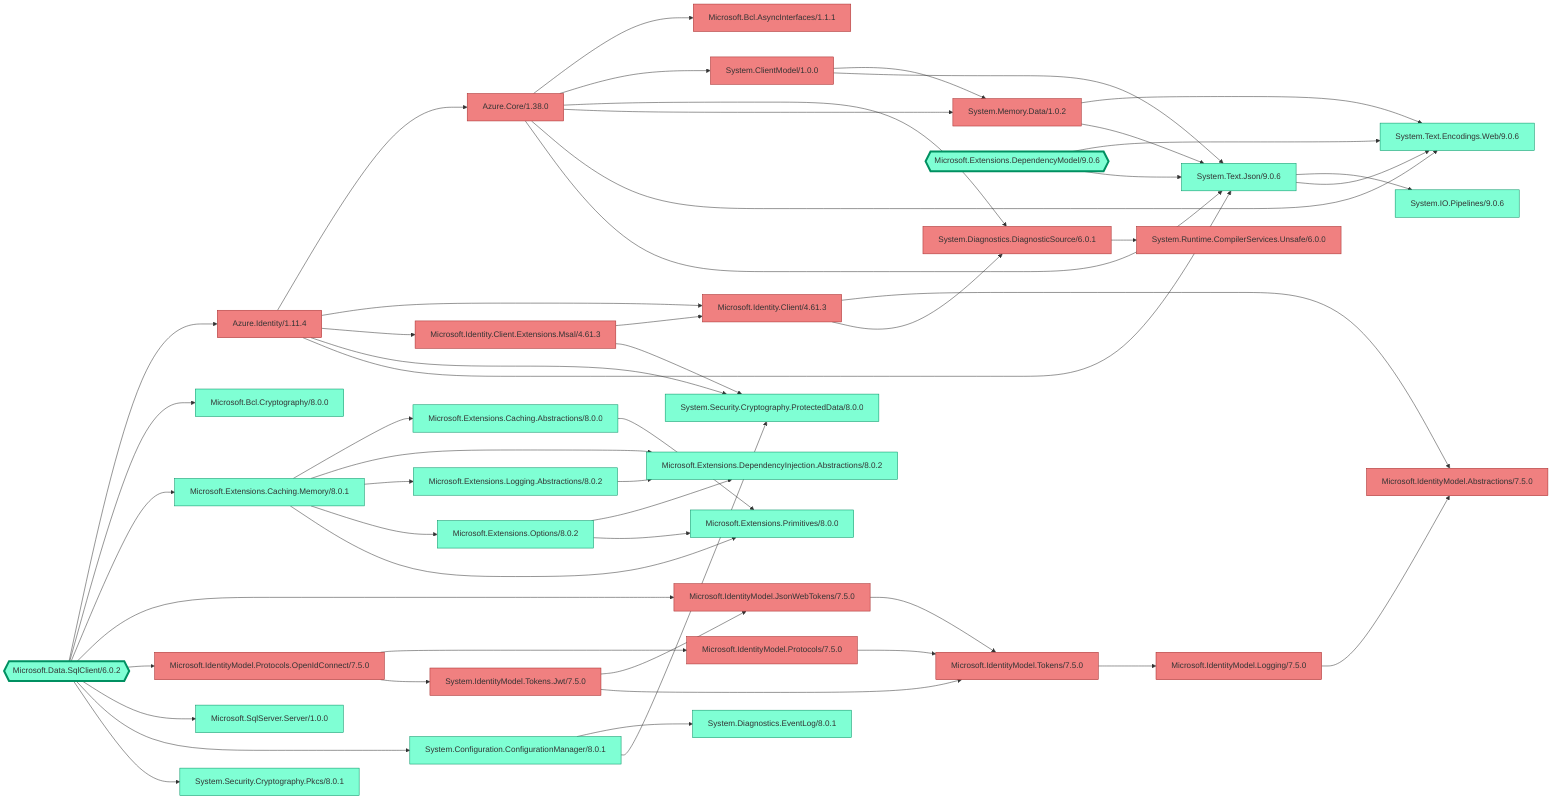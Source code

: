 ﻿%% Generated by https://github.com/0xced/Chisel

graph LR

classDef root stroke-width:4px
classDef default fill:aquamarine,stroke:#009061,color:#333333
classDef removed fill:lightcoral,stroke:#A42A2A

Azure.Core/1.38.0 --> Microsoft.Bcl.AsyncInterfaces/1.1.1
Azure.Core/1.38.0 --> System.ClientModel/1.0.0
Azure.Core/1.38.0 --> System.Diagnostics.DiagnosticSource/6.0.1
Azure.Core/1.38.0 --> System.Memory.Data/1.0.2
Azure.Core/1.38.0 --> System.Text.Encodings.Web/9.0.6
Azure.Core/1.38.0 --> System.Text.Json/9.0.6
Azure.Identity/1.11.4 --> Azure.Core/1.38.0
Azure.Identity/1.11.4 --> Microsoft.Identity.Client/4.61.3
Azure.Identity/1.11.4 --> Microsoft.Identity.Client.Extensions.Msal/4.61.3
Azure.Identity/1.11.4 --> System.Security.Cryptography.ProtectedData/8.0.0
Azure.Identity/1.11.4 --> System.Text.Json/9.0.6
Microsoft.Data.SqlClient/6.0.2{{Microsoft.Data.SqlClient/6.0.2}} --> Azure.Identity/1.11.4
Microsoft.Data.SqlClient/6.0.2 --> Microsoft.Bcl.Cryptography/8.0.0
Microsoft.Data.SqlClient/6.0.2 --> Microsoft.Extensions.Caching.Memory/8.0.1
Microsoft.Data.SqlClient/6.0.2 --> Microsoft.IdentityModel.JsonWebTokens/7.5.0
Microsoft.Data.SqlClient/6.0.2 --> Microsoft.IdentityModel.Protocols.OpenIdConnect/7.5.0
Microsoft.Data.SqlClient/6.0.2 --> Microsoft.SqlServer.Server/1.0.0
Microsoft.Data.SqlClient/6.0.2 --> System.Configuration.ConfigurationManager/8.0.1
Microsoft.Data.SqlClient/6.0.2 --> System.Security.Cryptography.Pkcs/8.0.1
Microsoft.Extensions.Caching.Abstractions/8.0.0 --> Microsoft.Extensions.Primitives/8.0.0
Microsoft.Extensions.Caching.Memory/8.0.1 --> Microsoft.Extensions.Caching.Abstractions/8.0.0
Microsoft.Extensions.Caching.Memory/8.0.1 --> Microsoft.Extensions.DependencyInjection.Abstractions/8.0.2
Microsoft.Extensions.Caching.Memory/8.0.1 --> Microsoft.Extensions.Logging.Abstractions/8.0.2
Microsoft.Extensions.Caching.Memory/8.0.1 --> Microsoft.Extensions.Options/8.0.2
Microsoft.Extensions.Caching.Memory/8.0.1 --> Microsoft.Extensions.Primitives/8.0.0
Microsoft.Extensions.DependencyModel/9.0.6{{Microsoft.Extensions.DependencyModel/9.0.6}} --> System.Text.Encodings.Web/9.0.6
Microsoft.Extensions.DependencyModel/9.0.6 --> System.Text.Json/9.0.6
Microsoft.Extensions.Logging.Abstractions/8.0.2 --> Microsoft.Extensions.DependencyInjection.Abstractions/8.0.2
Microsoft.Extensions.Options/8.0.2 --> Microsoft.Extensions.DependencyInjection.Abstractions/8.0.2
Microsoft.Extensions.Options/8.0.2 --> Microsoft.Extensions.Primitives/8.0.0
Microsoft.Identity.Client/4.61.3 --> Microsoft.IdentityModel.Abstractions/7.5.0
Microsoft.Identity.Client/4.61.3 --> System.Diagnostics.DiagnosticSource/6.0.1
Microsoft.Identity.Client.Extensions.Msal/4.61.3 --> Microsoft.Identity.Client/4.61.3
Microsoft.Identity.Client.Extensions.Msal/4.61.3 --> System.Security.Cryptography.ProtectedData/8.0.0
Microsoft.IdentityModel.JsonWebTokens/7.5.0 --> Microsoft.IdentityModel.Tokens/7.5.0
Microsoft.IdentityModel.Logging/7.5.0 --> Microsoft.IdentityModel.Abstractions/7.5.0
Microsoft.IdentityModel.Protocols/7.5.0 --> Microsoft.IdentityModel.Tokens/7.5.0
Microsoft.IdentityModel.Protocols.OpenIdConnect/7.5.0 --> Microsoft.IdentityModel.Protocols/7.5.0
Microsoft.IdentityModel.Protocols.OpenIdConnect/7.5.0 --> System.IdentityModel.Tokens.Jwt/7.5.0
Microsoft.IdentityModel.Tokens/7.5.0 --> Microsoft.IdentityModel.Logging/7.5.0
System.ClientModel/1.0.0 --> System.Memory.Data/1.0.2
System.ClientModel/1.0.0 --> System.Text.Json/9.0.6
System.Configuration.ConfigurationManager/8.0.1 --> System.Diagnostics.EventLog/8.0.1
System.Configuration.ConfigurationManager/8.0.1 --> System.Security.Cryptography.ProtectedData/8.0.0
System.Diagnostics.DiagnosticSource/6.0.1 --> System.Runtime.CompilerServices.Unsafe/6.0.0
System.IdentityModel.Tokens.Jwt/7.5.0 --> Microsoft.IdentityModel.JsonWebTokens/7.5.0
System.IdentityModel.Tokens.Jwt/7.5.0 --> Microsoft.IdentityModel.Tokens/7.5.0
System.Memory.Data/1.0.2 --> System.Text.Encodings.Web/9.0.6
System.Memory.Data/1.0.2 --> System.Text.Json/9.0.6
System.Text.Json/9.0.6 --> System.IO.Pipelines/9.0.6
System.Text.Json/9.0.6 --> System.Text.Encodings.Web/9.0.6

class Azure.Core/1.38.0 removed
click Azure.Core/1.38.0 "https://www.nuget.org/packages/Azure.Core/1.38.0" "Azure.Core 1.38.0"
class Azure.Identity/1.11.4 removed
click Azure.Identity/1.11.4 "https://www.nuget.org/packages/Azure.Identity/1.11.4" "Azure.Identity 1.11.4"
class Microsoft.Bcl.AsyncInterfaces/1.1.1 removed
click Microsoft.Bcl.AsyncInterfaces/1.1.1 "https://www.nuget.org/packages/Microsoft.Bcl.AsyncInterfaces/1.1.1" "Microsoft.Bcl.AsyncInterfaces 1.1.1"
class Microsoft.Bcl.Cryptography/8.0.0 default
click Microsoft.Bcl.Cryptography/8.0.0 "https://www.nuget.org/packages/Microsoft.Bcl.Cryptography/8.0.0" "Microsoft.Bcl.Cryptography 8.0.0"
class Microsoft.Data.SqlClient/6.0.2 root
class Microsoft.Data.SqlClient/6.0.2 default
click Microsoft.Data.SqlClient/6.0.2 "https://www.nuget.org/packages/Microsoft.Data.SqlClient/6.0.2" "Microsoft.Data.SqlClient 6.0.2"
class Microsoft.Extensions.Caching.Abstractions/8.0.0 default
click Microsoft.Extensions.Caching.Abstractions/8.0.0 "https://www.nuget.org/packages/Microsoft.Extensions.Caching.Abstractions/8.0.0" "Microsoft.Extensions.Caching.Abstractions 8.0.0"
class Microsoft.Extensions.Caching.Memory/8.0.1 default
click Microsoft.Extensions.Caching.Memory/8.0.1 "https://www.nuget.org/packages/Microsoft.Extensions.Caching.Memory/8.0.1" "Microsoft.Extensions.Caching.Memory 8.0.1"
class Microsoft.Extensions.DependencyInjection.Abstractions/8.0.2 default
click Microsoft.Extensions.DependencyInjection.Abstractions/8.0.2 "https://www.nuget.org/packages/Microsoft.Extensions.DependencyInjection.Abstractions/8.0.2" "Microsoft.Extensions.DependencyInjection.Abstractions 8.0.2"
class Microsoft.Extensions.DependencyModel/9.0.6 root
class Microsoft.Extensions.DependencyModel/9.0.6 default
click Microsoft.Extensions.DependencyModel/9.0.6 "https://www.nuget.org/packages/Microsoft.Extensions.DependencyModel/9.0.6" "Microsoft.Extensions.DependencyModel 9.0.6"
class Microsoft.Extensions.Logging.Abstractions/8.0.2 default
click Microsoft.Extensions.Logging.Abstractions/8.0.2 "https://www.nuget.org/packages/Microsoft.Extensions.Logging.Abstractions/8.0.2" "Microsoft.Extensions.Logging.Abstractions 8.0.2"
class Microsoft.Extensions.Options/8.0.2 default
click Microsoft.Extensions.Options/8.0.2 "https://www.nuget.org/packages/Microsoft.Extensions.Options/8.0.2" "Microsoft.Extensions.Options 8.0.2"
class Microsoft.Extensions.Primitives/8.0.0 default
click Microsoft.Extensions.Primitives/8.0.0 "https://www.nuget.org/packages/Microsoft.Extensions.Primitives/8.0.0" "Microsoft.Extensions.Primitives 8.0.0"
class Microsoft.Identity.Client/4.61.3 removed
click Microsoft.Identity.Client/4.61.3 "https://www.nuget.org/packages/Microsoft.Identity.Client/4.61.3" "Microsoft.Identity.Client 4.61.3"
class Microsoft.Identity.Client.Extensions.Msal/4.61.3 removed
click Microsoft.Identity.Client.Extensions.Msal/4.61.3 "https://www.nuget.org/packages/Microsoft.Identity.Client.Extensions.Msal/4.61.3" "Microsoft.Identity.Client.Extensions.Msal 4.61.3"
class Microsoft.IdentityModel.Abstractions/7.5.0 removed
click Microsoft.IdentityModel.Abstractions/7.5.0 "https://www.nuget.org/packages/Microsoft.IdentityModel.Abstractions/7.5.0" "Microsoft.IdentityModel.Abstractions 7.5.0"
class Microsoft.IdentityModel.JsonWebTokens/7.5.0 removed
click Microsoft.IdentityModel.JsonWebTokens/7.5.0 "https://www.nuget.org/packages/Microsoft.IdentityModel.JsonWebTokens/7.5.0" "Microsoft.IdentityModel.JsonWebTokens 7.5.0"
class Microsoft.IdentityModel.Logging/7.5.0 removed
click Microsoft.IdentityModel.Logging/7.5.0 "https://www.nuget.org/packages/Microsoft.IdentityModel.Logging/7.5.0" "Microsoft.IdentityModel.Logging 7.5.0"
class Microsoft.IdentityModel.Protocols/7.5.0 removed
click Microsoft.IdentityModel.Protocols/7.5.0 "https://www.nuget.org/packages/Microsoft.IdentityModel.Protocols/7.5.0" "Microsoft.IdentityModel.Protocols 7.5.0"
class Microsoft.IdentityModel.Protocols.OpenIdConnect/7.5.0 removed
click Microsoft.IdentityModel.Protocols.OpenIdConnect/7.5.0 "https://www.nuget.org/packages/Microsoft.IdentityModel.Protocols.OpenIdConnect/7.5.0" "Microsoft.IdentityModel.Protocols.OpenIdConnect 7.5.0"
class Microsoft.IdentityModel.Tokens/7.5.0 removed
click Microsoft.IdentityModel.Tokens/7.5.0 "https://www.nuget.org/packages/Microsoft.IdentityModel.Tokens/7.5.0" "Microsoft.IdentityModel.Tokens 7.5.0"
class Microsoft.SqlServer.Server/1.0.0 default
click Microsoft.SqlServer.Server/1.0.0 "https://www.nuget.org/packages/Microsoft.SqlServer.Server/1.0.0" "Microsoft.SqlServer.Server 1.0.0"
class System.ClientModel/1.0.0 removed
click System.ClientModel/1.0.0 "https://www.nuget.org/packages/System.ClientModel/1.0.0" "System.ClientModel 1.0.0"
class System.Configuration.ConfigurationManager/8.0.1 default
click System.Configuration.ConfigurationManager/8.0.1 "https://www.nuget.org/packages/System.Configuration.ConfigurationManager/8.0.1" "System.Configuration.ConfigurationManager 8.0.1"
class System.Diagnostics.DiagnosticSource/6.0.1 removed
click System.Diagnostics.DiagnosticSource/6.0.1 "https://www.nuget.org/packages/System.Diagnostics.DiagnosticSource/6.0.1" "System.Diagnostics.DiagnosticSource 6.0.1"
class System.Diagnostics.EventLog/8.0.1 default
click System.Diagnostics.EventLog/8.0.1 "https://www.nuget.org/packages/System.Diagnostics.EventLog/8.0.1" "System.Diagnostics.EventLog 8.0.1"
class System.IdentityModel.Tokens.Jwt/7.5.0 removed
click System.IdentityModel.Tokens.Jwt/7.5.0 "https://www.nuget.org/packages/System.IdentityModel.Tokens.Jwt/7.5.0" "System.IdentityModel.Tokens.Jwt 7.5.0"
class System.IO.Pipelines/9.0.6 default
click System.IO.Pipelines/9.0.6 "https://www.nuget.org/packages/System.IO.Pipelines/9.0.6" "System.IO.Pipelines 9.0.6"
class System.Memory.Data/1.0.2 removed
click System.Memory.Data/1.0.2 "https://www.nuget.org/packages/System.Memory.Data/1.0.2" "System.Memory.Data 1.0.2"
class System.Runtime.CompilerServices.Unsafe/6.0.0 removed
click System.Runtime.CompilerServices.Unsafe/6.0.0 "https://www.nuget.org/packages/System.Runtime.CompilerServices.Unsafe/6.0.0" "System.Runtime.CompilerServices.Unsafe 6.0.0"
class System.Security.Cryptography.Pkcs/8.0.1 default
click System.Security.Cryptography.Pkcs/8.0.1 "https://www.nuget.org/packages/System.Security.Cryptography.Pkcs/8.0.1" "System.Security.Cryptography.Pkcs 8.0.1"
class System.Security.Cryptography.ProtectedData/8.0.0 default
click System.Security.Cryptography.ProtectedData/8.0.0 "https://www.nuget.org/packages/System.Security.Cryptography.ProtectedData/8.0.0" "System.Security.Cryptography.ProtectedData 8.0.0"
class System.Text.Encodings.Web/9.0.6 default
click System.Text.Encodings.Web/9.0.6 "https://www.nuget.org/packages/System.Text.Encodings.Web/9.0.6" "System.Text.Encodings.Web 9.0.6"
class System.Text.Json/9.0.6 default
click System.Text.Json/9.0.6 "https://www.nuget.org/packages/System.Text.Json/9.0.6" "System.Text.Json 9.0.6"